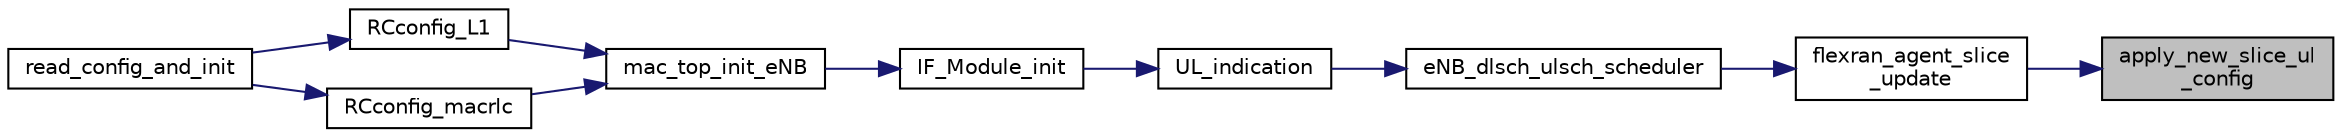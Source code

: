 digraph "apply_new_slice_ul_config"
{
 // LATEX_PDF_SIZE
  edge [fontname="Helvetica",fontsize="10",labelfontname="Helvetica",labelfontsize="10"];
  node [fontname="Helvetica",fontsize="10",shape=record];
  rankdir="RL";
  Node1 [label="apply_new_slice_ul\l_config",height=0.2,width=0.4,color="black", fillcolor="grey75", style="filled", fontcolor="black",tooltip=" "];
  Node1 -> Node2 [dir="back",color="midnightblue",fontsize="10",style="solid",fontname="Helvetica"];
  Node2 [label="flexran_agent_slice\l_update",height=0.2,width=0.4,color="black", fillcolor="white", style="filled",URL="$flexran__agent__mac_8h.html#a0d004b81683913813b1f18b1f700e5f3",tooltip=" "];
  Node2 -> Node3 [dir="back",color="midnightblue",fontsize="10",style="solid",fontname="Helvetica"];
  Node3 [label="eNB_dlsch_ulsch_scheduler",height=0.2,width=0.4,color="black", fillcolor="white", style="filled",URL="$group____mac.html#ga2a3ebd99050898af5b0f5ff9c9785897",tooltip=" "];
  Node3 -> Node4 [dir="back",color="midnightblue",fontsize="10",style="solid",fontname="Helvetica"];
  Node4 [label="UL_indication",height=0.2,width=0.4,color="black", fillcolor="white", style="filled",URL="$IF__Module_8h.html#a0e2ef22a02b2c6683ab06f6d53f92e4d",tooltip=" "];
  Node4 -> Node5 [dir="back",color="midnightblue",fontsize="10",style="solid",fontname="Helvetica"];
  Node5 [label="IF_Module_init",height=0.2,width=0.4,color="black", fillcolor="white", style="filled",URL="$IF__Module_8h.html#a889f718a2d163ae240f8aa0732d35a81",tooltip=" "];
  Node5 -> Node6 [dir="back",color="midnightblue",fontsize="10",style="solid",fontname="Helvetica"];
  Node6 [label="mac_top_init_eNB",height=0.2,width=0.4,color="black", fillcolor="white", style="filled",URL="$group____mac.html#ga7b366a80fdb7f92ef5b4418560f2c330",tooltip=" "];
  Node6 -> Node7 [dir="back",color="midnightblue",fontsize="10",style="solid",fontname="Helvetica"];
  Node7 [label="RCconfig_L1",height=0.2,width=0.4,color="black", fillcolor="white", style="filled",URL="$group____enb__app.html#gaf0a0b784f891b689029fdac80981bb48",tooltip=" "];
  Node7 -> Node8 [dir="back",color="midnightblue",fontsize="10",style="solid",fontname="Helvetica"];
  Node8 [label="read_config_and_init",height=0.2,width=0.4,color="black", fillcolor="white", style="filled",URL="$group____enb__app.html#gafd8182cd803334f6a7df61898dc81389",tooltip=" "];
  Node6 -> Node9 [dir="back",color="midnightblue",fontsize="10",style="solid",fontname="Helvetica"];
  Node9 [label="RCconfig_macrlc",height=0.2,width=0.4,color="black", fillcolor="white", style="filled",URL="$group____enb__app.html#gad938d81629b25898f7beb6f9c854846b",tooltip=" "];
  Node9 -> Node8 [dir="back",color="midnightblue",fontsize="10",style="solid",fontname="Helvetica"];
}
